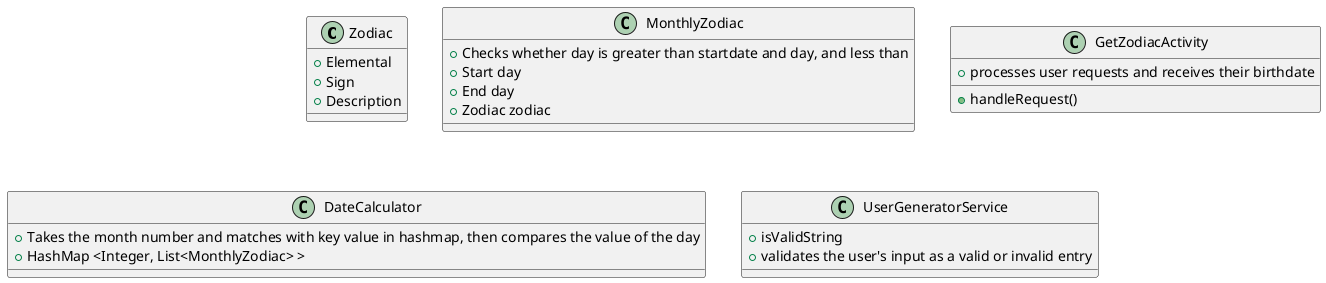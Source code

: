 @startuml

class Zodiac {
    + Elemental
    + Sign
    + Description
}

class MonthlyZodiac{
    + Checks whether day is greater than startdate and day, and less than
    + Start day
    + End day
    + Zodiac zodiac
}
class GetZodiacActivity {
    + handleRequest()
    + processes user requests and receives their birthdate
}

class DateCalculator{
    + Takes the month number and matches with key value in hashmap, then compares the value of the day
    + HashMap <Integer, List<MonthlyZodiac> >
  }

class UserGeneratorService {
    + isValidString
    + validates the user's input as a valid or invalid entry
}


@enduml
